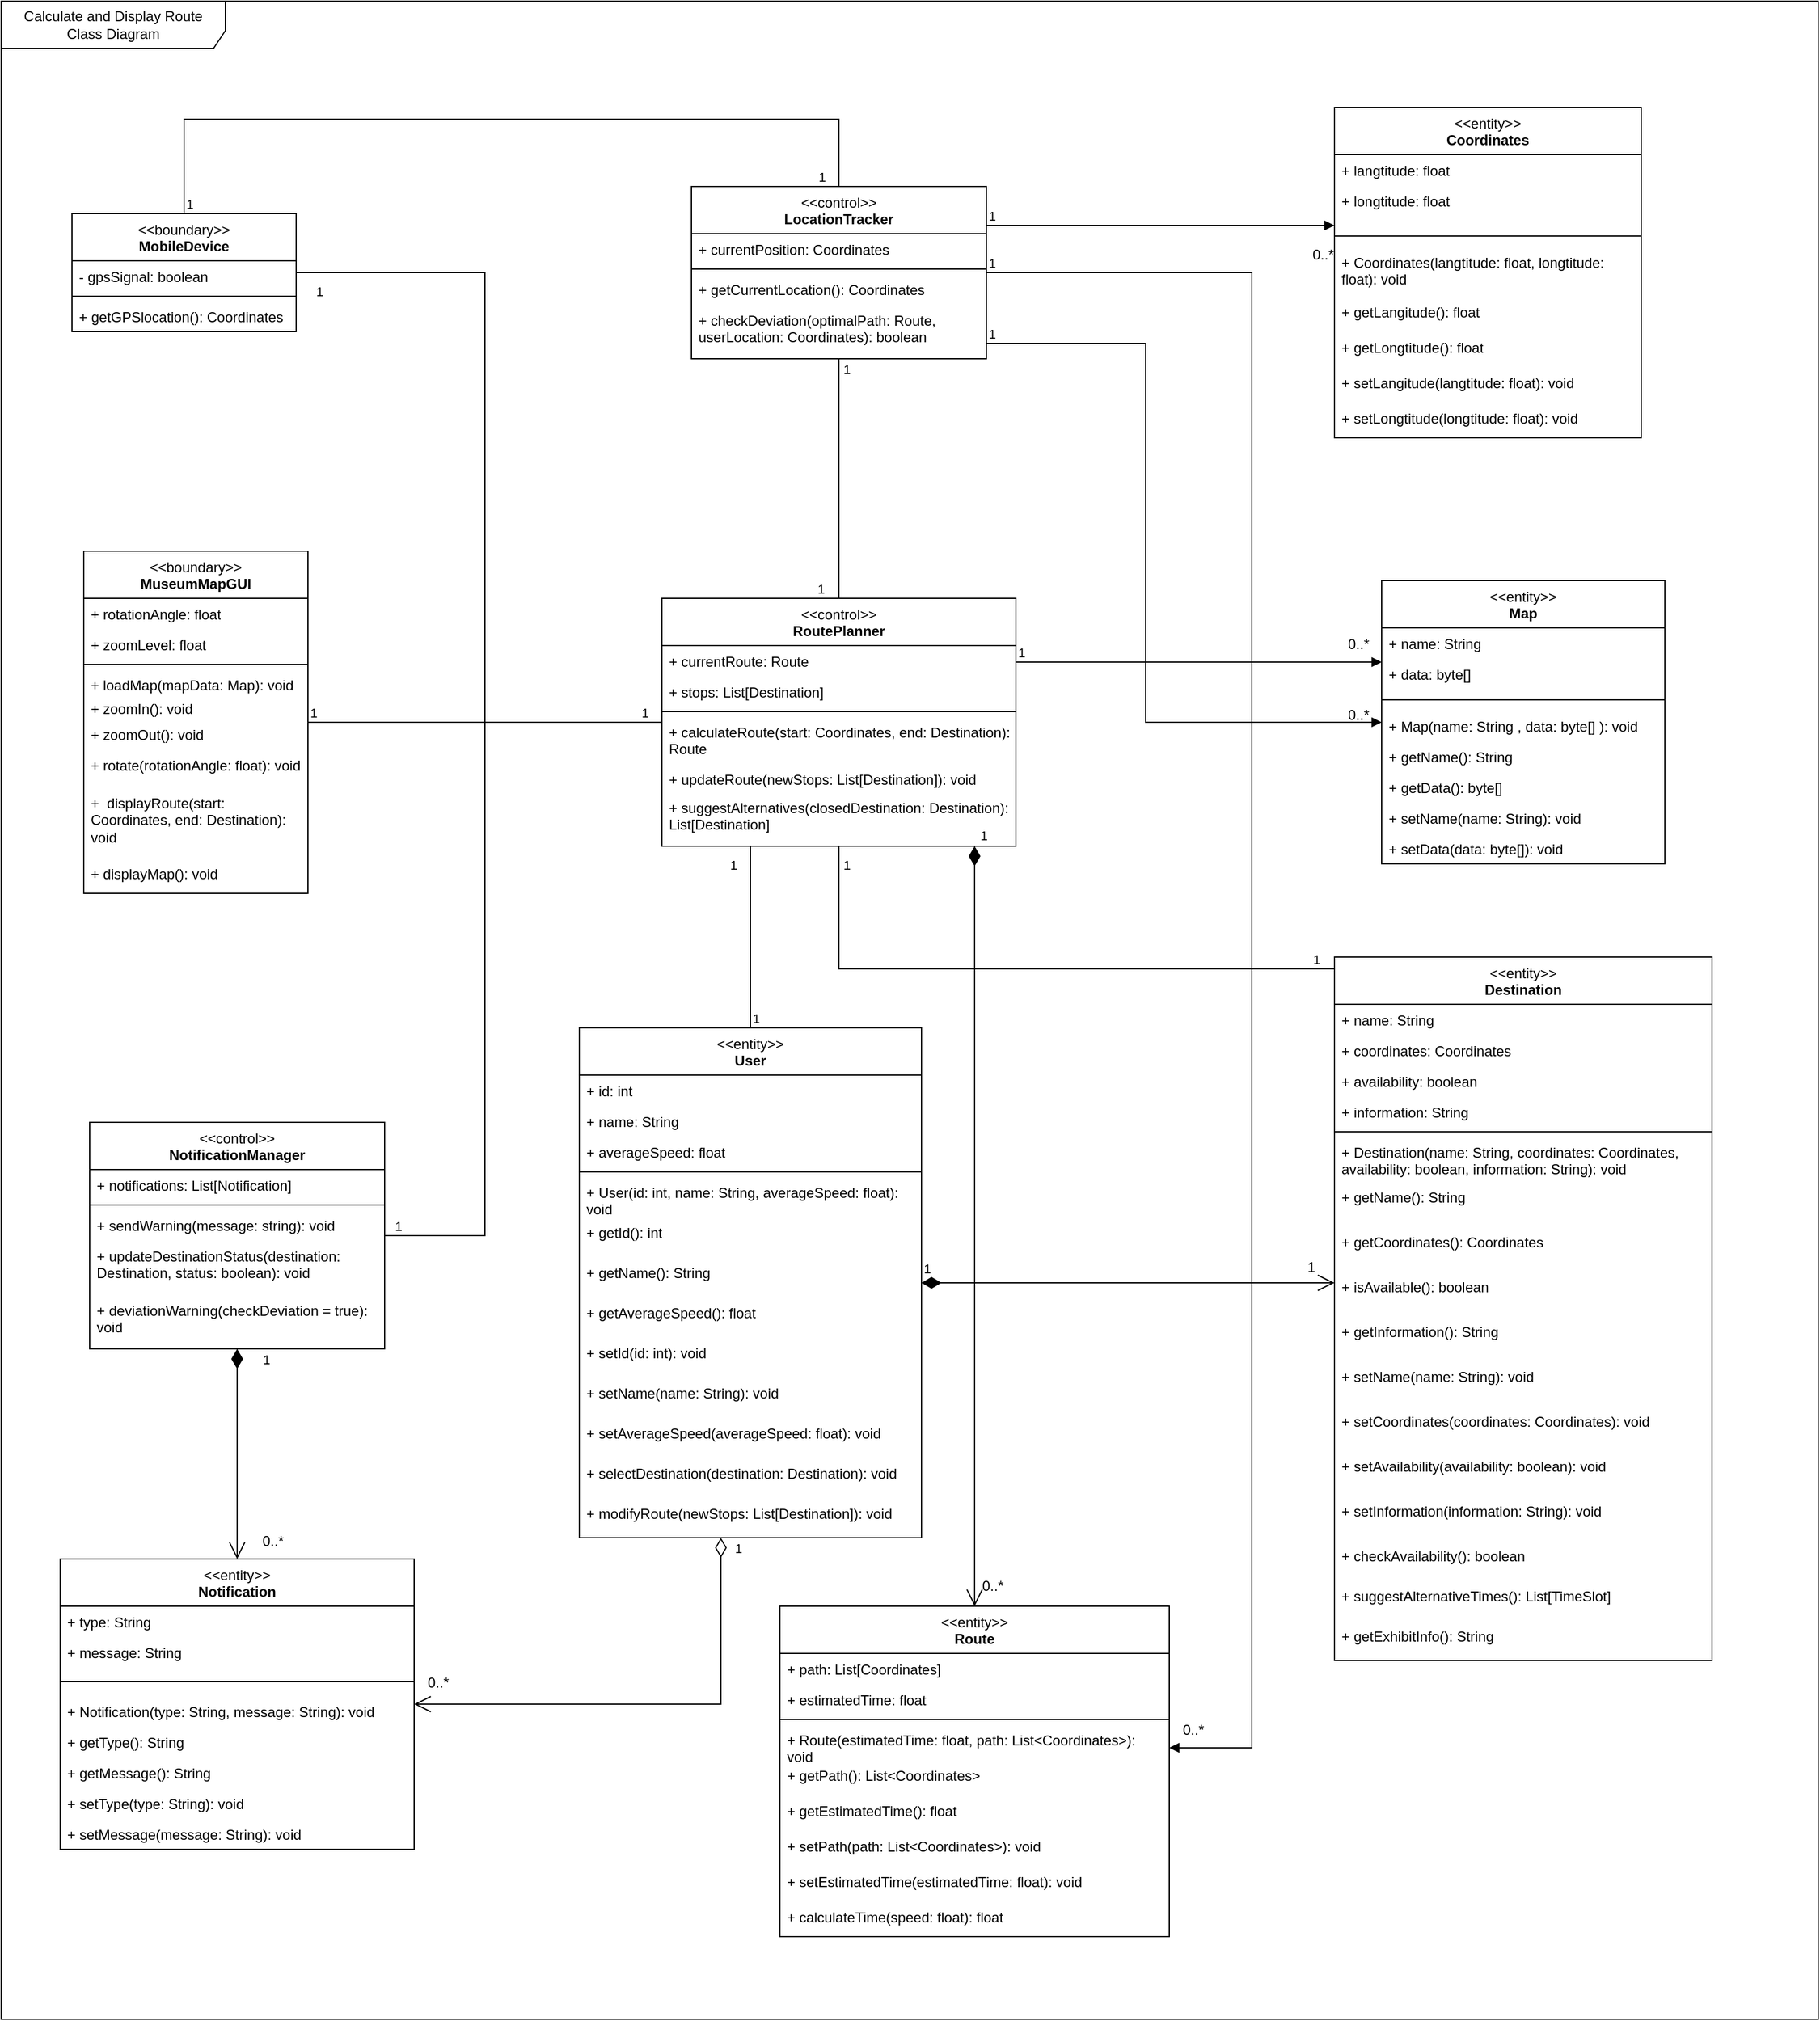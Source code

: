 <mxfile version="26.2.12">
  <diagram name="Page-1" id="kJih2EVv_8KnTAs_L_VF">
    <mxGraphModel dx="2610" dy="1418" grid="1" gridSize="10" guides="1" tooltips="1" connect="1" arrows="1" fold="1" page="1" pageScale="1" pageWidth="850" pageHeight="1100" math="0" shadow="0">
      <root>
        <mxCell id="0" />
        <mxCell id="1" parent="0" />
        <mxCell id="giSu3xgfnJtw4W87moCO-1" value="&lt;div&gt;&lt;span style=&quot;font-weight: normal;&quot;&gt;&amp;lt;&amp;lt;boundary&amp;gt;&amp;gt;&lt;/span&gt;&lt;/div&gt;MuseumMapGUI" style="swimlane;fontStyle=1;align=center;verticalAlign=top;childLayout=stackLayout;horizontal=1;startSize=40;horizontalStack=0;resizeParent=1;resizeParentMax=0;resizeLast=0;collapsible=1;marginBottom=0;whiteSpace=wrap;html=1;" parent="1" vertex="1">
          <mxGeometry x="80" y="486" width="190" height="290" as="geometry" />
        </mxCell>
        <mxCell id="giSu3xgfnJtw4W87moCO-2" value="+ rotationAngle: float" style="text;strokeColor=none;fillColor=none;align=left;verticalAlign=top;spacingLeft=4;spacingRight=4;overflow=hidden;rotatable=0;points=[[0,0.5],[1,0.5]];portConstraint=eastwest;whiteSpace=wrap;html=1;" parent="giSu3xgfnJtw4W87moCO-1" vertex="1">
          <mxGeometry y="40" width="190" height="26" as="geometry" />
        </mxCell>
        <mxCell id="giSu3xgfnJtw4W87moCO-6" value="+ zoomLevel: float" style="text;strokeColor=none;fillColor=none;align=left;verticalAlign=top;spacingLeft=4;spacingRight=4;overflow=hidden;rotatable=0;points=[[0,0.5],[1,0.5]];portConstraint=eastwest;whiteSpace=wrap;html=1;" parent="giSu3xgfnJtw4W87moCO-1" vertex="1">
          <mxGeometry y="66" width="190" height="26" as="geometry" />
        </mxCell>
        <mxCell id="giSu3xgfnJtw4W87moCO-3" value="" style="line;strokeWidth=1;fillColor=none;align=left;verticalAlign=middle;spacingTop=-1;spacingLeft=3;spacingRight=3;rotatable=0;labelPosition=right;points=[];portConstraint=eastwest;strokeColor=inherit;" parent="giSu3xgfnJtw4W87moCO-1" vertex="1">
          <mxGeometry y="92" width="190" height="8" as="geometry" />
        </mxCell>
        <mxCell id="giSu3xgfnJtw4W87moCO-4" value="+ loadMap(mapData: Map): void" style="text;strokeColor=none;fillColor=none;align=left;verticalAlign=top;spacingLeft=4;spacingRight=4;overflow=hidden;rotatable=0;points=[[0,0.5],[1,0.5]];portConstraint=eastwest;whiteSpace=wrap;html=1;" parent="giSu3xgfnJtw4W87moCO-1" vertex="1">
          <mxGeometry y="100" width="190" height="20" as="geometry" />
        </mxCell>
        <mxCell id="giSu3xgfnJtw4W87moCO-8" value="+ zoomIn(): void" style="text;strokeColor=none;fillColor=none;align=left;verticalAlign=top;spacingLeft=4;spacingRight=4;overflow=hidden;rotatable=0;points=[[0,0.5],[1,0.5]];portConstraint=eastwest;whiteSpace=wrap;html=1;" parent="giSu3xgfnJtw4W87moCO-1" vertex="1">
          <mxGeometry y="120" width="190" height="22" as="geometry" />
        </mxCell>
        <mxCell id="giSu3xgfnJtw4W87moCO-7" value="+ zoomOut(): void" style="text;strokeColor=none;fillColor=none;align=left;verticalAlign=top;spacingLeft=4;spacingRight=4;overflow=hidden;rotatable=0;points=[[0,0.5],[1,0.5]];portConstraint=eastwest;whiteSpace=wrap;html=1;" parent="giSu3xgfnJtw4W87moCO-1" vertex="1">
          <mxGeometry y="142" width="190" height="26" as="geometry" />
        </mxCell>
        <mxCell id="yc8N-USPrAwOxbpiKcuN-67" value="+ rotate(rotationAngle: float): void" style="text;strokeColor=none;fillColor=none;align=left;verticalAlign=top;spacingLeft=4;spacingRight=4;overflow=hidden;rotatable=0;points=[[0,0.5],[1,0.5]];portConstraint=eastwest;whiteSpace=wrap;html=1;" parent="giSu3xgfnJtw4W87moCO-1" vertex="1">
          <mxGeometry y="168" width="190" height="32" as="geometry" />
        </mxCell>
        <mxCell id="giSu3xgfnJtw4W87moCO-9" value="+&amp;nbsp;&lt;span style=&quot;color: rgba(0, 0, 0, 0); font-family: monospace; font-size: 0px; text-wrap-mode: nowrap;&quot;&gt;%3CmxGraphModel%3E%3Croot%3E%3CmxCell%20id%3D%220%22%2F%3E%3CmxCell%20id%3D%221%22%20parent%3D%220%22%2F%3E%3CmxCell%20id%3D%222%22%20value%3D%22%2B%26amp%3Bnbsp%3BcalculateRoute(start%3A%20Coordinates%2C%20end%3A%20Destination)%3A%20Route%22%20style%3D%22text%3BstrokeColor%3Dnone%3BfillColor%3Dnone%3Balign%3Dleft%3BverticalAlign%3Dtop%3BspacingLeft%3D4%3BspacingRight%3D4%3Boverflow%3Dhidden%3Brotatable%3D0%3Bpoints%3D%5B%5B0%2C0.5%5D%2C%5B1%2C0.5%5D%5D%3BportConstraint%3Deastwest%3BwhiteSpace%3Dwrap%3Bhtml%3D1%3B%22%20vertex%3D%221%22%20parent%3D%221%22%3E%3CmxGeometry%20x%3D%2250%22%20y%3D%22556%22%20width%3D%22300%22%20height%3D%2240%22%20as%3D%22geometry%22%2F%3E%3C%2FmxCell%3E%3C%2Froot%3E%3C%2FmxGraphModel%3E&lt;/span&gt;&lt;span style=&quot;color: rgba(0, 0, 0, 0); font-family: monospace; font-size: 0px; text-wrap-mode: nowrap;&quot;&gt;%3CmxGraphModel%3E%3Croot%3E%3CmxCell%20id%3D%220%22%2F%3E%3CmxCell%20id%3D%221%22%20parent%3D%220%22%2F%3E%3CmxCell%20id%3D%222%22%20value%3D%22%2B%26amp%3Bnbsp%3BcalculateRoute(start%3A%20Coordinates%2C%20end%3A%20Destination)%3A%20Route%22%20style%3D%22text%3BstrokeColor%3Dnone%3BfillColor%3Dnone%3Balign%3Dleft%3BverticalAlign%3Dtop%3BspacingLeft%3D4%3BspacingRight%3D4%3Boverflow%3Dhidden%3Brotatable%3D0%3Bpoints%3D%5B%5B0%2C0.5%5D%2C%5B1%2C0.5%5D%5D%3BportConstraint%3Deastwest%3BwhiteSpace%3Dwrap%3Bhtml%3D1%3B%22%20vertex%3D%221%22%20parent%3D%221%22%3E%3CmxGeometry%20x%3D%2250%22%20y%3D%22556%22%20width%3D%22300%22%20height%3D%2240%22%20as%3D%22geometry%22%2F%3E%3C%2FmxCell%3E%3C%2Froot%3E%3C%2FmxGraphModel%3E&lt;/span&gt;&lt;span style=&quot;color: rgba(0, 0, 0, 0); font-family: monospace; font-size: 0px; text-wrap-mode: nowrap;&quot;&gt;%3CmxGraphModel%3E%3Croot%3E%3CmxCell%20id%3D%220%22%2F%3E%3CmxCell%20id%3D%221%22%20parent%3D%220%22%2F%3E%3CmxCell%20id%3D%222%22%20value%3D%22%2B%26amp%3Bnbsp%3BcalculateRoute(start%3A%20Coordinates%2C%20end%3A%20Destination)%3A%20Route%22%20style%3D%22text%3BstrokeColor%3Dnone%3BfillColor%3Dnone%3Balign%3Dleft%3BverticalAlign%3Dtop%3BspacingLeft%3D4%3BspacingRight%3D4%3Boverflow%3Dhidden%3Brotatable%3D0%3Bpoints%3D%5B%5B0%2C0.5%5D%2C%5B1%2C0.5%5D%5D%3BportConstraint%3Deastwest%3BwhiteSpace%3Dwrap%3Bhtml%3D1%3B%22%20vertex%3D%221%22%20parent%3D%221%22%3E%3CmxGeometry%20x%3D%2250%22%20y%3D%22556%22%20width%3D%22300%22%20height%3D%2240%22%20as%3D%22geometry%22%2F%3E%3C%2FmxCell%3E%3C%2Froot%3E%3C%2FmxGraphModel%3E&lt;/span&gt;&amp;nbsp;displayRoute(start: Coordinates, end: Destination): void" style="text;strokeColor=none;fillColor=none;align=left;verticalAlign=top;spacingLeft=4;spacingRight=4;overflow=hidden;rotatable=0;points=[[0,0.5],[1,0.5]];portConstraint=eastwest;whiteSpace=wrap;html=1;" parent="giSu3xgfnJtw4W87moCO-1" vertex="1">
          <mxGeometry y="200" width="190" height="60" as="geometry" />
        </mxCell>
        <mxCell id="yc8N-USPrAwOxbpiKcuN-157" value="+&amp;nbsp;displayMap(): void" style="text;strokeColor=none;fillColor=none;align=left;verticalAlign=top;spacingLeft=4;spacingRight=4;overflow=hidden;rotatable=0;points=[[0,0.5],[1,0.5]];portConstraint=eastwest;whiteSpace=wrap;html=1;" parent="giSu3xgfnJtw4W87moCO-1" vertex="1">
          <mxGeometry y="260" width="190" height="30" as="geometry" />
        </mxCell>
        <mxCell id="giSu3xgfnJtw4W87moCO-10" value="Calculate and Display Route&lt;div&gt;Class Diagram&lt;/div&gt;" style="shape=umlFrame;whiteSpace=wrap;html=1;pointerEvents=0;width=190;height=40;" parent="1" vertex="1">
          <mxGeometry x="10" y="20" width="1540" height="1710" as="geometry" />
        </mxCell>
        <mxCell id="yc8N-USPrAwOxbpiKcuN-10" value="&lt;div&gt;&lt;span style=&quot;font-weight: normal;&quot;&gt;&amp;lt;&amp;lt;boundary&amp;gt;&amp;gt;&lt;/span&gt;&lt;/div&gt;MobileDevice" style="swimlane;fontStyle=1;align=center;verticalAlign=top;childLayout=stackLayout;horizontal=1;startSize=40;horizontalStack=0;resizeParent=1;resizeParentMax=0;resizeLast=0;collapsible=1;marginBottom=0;whiteSpace=wrap;html=1;" parent="1" vertex="1">
          <mxGeometry x="70" y="200" width="190" height="100" as="geometry" />
        </mxCell>
        <mxCell id="yc8N-USPrAwOxbpiKcuN-11" value="- gpsSignal: boolean" style="text;strokeColor=none;fillColor=none;align=left;verticalAlign=top;spacingLeft=4;spacingRight=4;overflow=hidden;rotatable=0;points=[[0,0.5],[1,0.5]];portConstraint=eastwest;whiteSpace=wrap;html=1;" parent="yc8N-USPrAwOxbpiKcuN-10" vertex="1">
          <mxGeometry y="40" width="190" height="26" as="geometry" />
        </mxCell>
        <mxCell id="yc8N-USPrAwOxbpiKcuN-14" value="" style="line;strokeWidth=1;fillColor=none;align=left;verticalAlign=middle;spacingTop=-1;spacingLeft=3;spacingRight=3;rotatable=0;labelPosition=right;points=[];portConstraint=eastwest;strokeColor=inherit;" parent="yc8N-USPrAwOxbpiKcuN-10" vertex="1">
          <mxGeometry y="66" width="190" height="8" as="geometry" />
        </mxCell>
        <mxCell id="yc8N-USPrAwOxbpiKcuN-15" value="+ getGPSlocation(): Coordinates" style="text;strokeColor=none;fillColor=none;align=left;verticalAlign=top;spacingLeft=4;spacingRight=4;overflow=hidden;rotatable=0;points=[[0,0.5],[1,0.5]];portConstraint=eastwest;whiteSpace=wrap;html=1;" parent="yc8N-USPrAwOxbpiKcuN-10" vertex="1">
          <mxGeometry y="74" width="190" height="26" as="geometry" />
        </mxCell>
        <mxCell id="yc8N-USPrAwOxbpiKcuN-20" value="&lt;div&gt;&lt;span style=&quot;font-weight: normal;&quot;&gt;&amp;lt;&amp;lt;entity&amp;gt;&amp;gt;&lt;/span&gt;&lt;/div&gt;User" style="swimlane;fontStyle=1;align=center;verticalAlign=top;childLayout=stackLayout;horizontal=1;startSize=40;horizontalStack=0;resizeParent=1;resizeParentMax=0;resizeLast=0;collapsible=1;marginBottom=0;whiteSpace=wrap;html=1;" parent="1" vertex="1">
          <mxGeometry x="500" y="890" width="290" height="432" as="geometry" />
        </mxCell>
        <mxCell id="yc8N-USPrAwOxbpiKcuN-21" value="+ id: int" style="text;strokeColor=none;fillColor=none;align=left;verticalAlign=top;spacingLeft=4;spacingRight=4;overflow=hidden;rotatable=0;points=[[0,0.5],[1,0.5]];portConstraint=eastwest;whiteSpace=wrap;html=1;" parent="yc8N-USPrAwOxbpiKcuN-20" vertex="1">
          <mxGeometry y="40" width="290" height="26" as="geometry" />
        </mxCell>
        <mxCell id="yc8N-USPrAwOxbpiKcuN-22" value="+ name: String" style="text;strokeColor=none;fillColor=none;align=left;verticalAlign=top;spacingLeft=4;spacingRight=4;overflow=hidden;rotatable=0;points=[[0,0.5],[1,0.5]];portConstraint=eastwest;whiteSpace=wrap;html=1;" parent="yc8N-USPrAwOxbpiKcuN-20" vertex="1">
          <mxGeometry y="66" width="290" height="26" as="geometry" />
        </mxCell>
        <mxCell id="yc8N-USPrAwOxbpiKcuN-28" value="+ averageSpeed: float" style="text;strokeColor=none;fillColor=none;align=left;verticalAlign=top;spacingLeft=4;spacingRight=4;overflow=hidden;rotatable=0;points=[[0,0.5],[1,0.5]];portConstraint=eastwest;whiteSpace=wrap;html=1;" parent="yc8N-USPrAwOxbpiKcuN-20" vertex="1">
          <mxGeometry y="92" width="290" height="26" as="geometry" />
        </mxCell>
        <mxCell id="yc8N-USPrAwOxbpiKcuN-23" value="" style="line;strokeWidth=1;fillColor=none;align=left;verticalAlign=middle;spacingTop=-1;spacingLeft=3;spacingRight=3;rotatable=0;labelPosition=right;points=[];portConstraint=eastwest;strokeColor=inherit;" parent="yc8N-USPrAwOxbpiKcuN-20" vertex="1">
          <mxGeometry y="118" width="290" height="8" as="geometry" />
        </mxCell>
        <mxCell id="yc8N-USPrAwOxbpiKcuN-24" value="+ User(id: int, name: String, averageSpeed: float): void" style="text;strokeColor=none;fillColor=none;align=left;verticalAlign=top;spacingLeft=4;spacingRight=4;overflow=hidden;rotatable=0;points=[[0,0.5],[1,0.5]];portConstraint=eastwest;whiteSpace=wrap;html=1;" parent="yc8N-USPrAwOxbpiKcuN-20" vertex="1">
          <mxGeometry y="126" width="290" height="34" as="geometry" />
        </mxCell>
        <mxCell id="yc8N-USPrAwOxbpiKcuN-135" value="+ getId(): int" style="text;strokeColor=none;fillColor=none;align=left;verticalAlign=top;spacingLeft=4;spacingRight=4;overflow=hidden;rotatable=0;points=[[0,0.5],[1,0.5]];portConstraint=eastwest;whiteSpace=wrap;html=1;" parent="yc8N-USPrAwOxbpiKcuN-20" vertex="1">
          <mxGeometry y="160" width="290" height="34" as="geometry" />
        </mxCell>
        <mxCell id="yc8N-USPrAwOxbpiKcuN-140" value="+ getName(): String" style="text;strokeColor=none;fillColor=none;align=left;verticalAlign=top;spacingLeft=4;spacingRight=4;overflow=hidden;rotatable=0;points=[[0,0.5],[1,0.5]];portConstraint=eastwest;whiteSpace=wrap;html=1;" parent="yc8N-USPrAwOxbpiKcuN-20" vertex="1">
          <mxGeometry y="194" width="290" height="34" as="geometry" />
        </mxCell>
        <mxCell id="yc8N-USPrAwOxbpiKcuN-139" value="+ getAverageSpeed(): float" style="text;strokeColor=none;fillColor=none;align=left;verticalAlign=top;spacingLeft=4;spacingRight=4;overflow=hidden;rotatable=0;points=[[0,0.5],[1,0.5]];portConstraint=eastwest;whiteSpace=wrap;html=1;" parent="yc8N-USPrAwOxbpiKcuN-20" vertex="1">
          <mxGeometry y="228" width="290" height="34" as="geometry" />
        </mxCell>
        <mxCell id="yc8N-USPrAwOxbpiKcuN-138" value="+ setId(id: int): void" style="text;strokeColor=none;fillColor=none;align=left;verticalAlign=top;spacingLeft=4;spacingRight=4;overflow=hidden;rotatable=0;points=[[0,0.5],[1,0.5]];portConstraint=eastwest;whiteSpace=wrap;html=1;" parent="yc8N-USPrAwOxbpiKcuN-20" vertex="1">
          <mxGeometry y="262" width="290" height="34" as="geometry" />
        </mxCell>
        <mxCell id="yc8N-USPrAwOxbpiKcuN-137" value="+ setName(name: String): void" style="text;strokeColor=none;fillColor=none;align=left;verticalAlign=top;spacingLeft=4;spacingRight=4;overflow=hidden;rotatable=0;points=[[0,0.5],[1,0.5]];portConstraint=eastwest;whiteSpace=wrap;html=1;" parent="yc8N-USPrAwOxbpiKcuN-20" vertex="1">
          <mxGeometry y="296" width="290" height="34" as="geometry" />
        </mxCell>
        <mxCell id="yc8N-USPrAwOxbpiKcuN-136" value="+ setAverageSpeed(averageSpeed: float): void" style="text;strokeColor=none;fillColor=none;align=left;verticalAlign=top;spacingLeft=4;spacingRight=4;overflow=hidden;rotatable=0;points=[[0,0.5],[1,0.5]];portConstraint=eastwest;whiteSpace=wrap;html=1;" parent="yc8N-USPrAwOxbpiKcuN-20" vertex="1">
          <mxGeometry y="330" width="290" height="34" as="geometry" />
        </mxCell>
        <mxCell id="yc8N-USPrAwOxbpiKcuN-114" value="+ selectDestination(destination: Destination): void" style="text;strokeColor=none;fillColor=none;align=left;verticalAlign=top;spacingLeft=4;spacingRight=4;overflow=hidden;rotatable=0;points=[[0,0.5],[1,0.5]];portConstraint=eastwest;whiteSpace=wrap;html=1;" parent="yc8N-USPrAwOxbpiKcuN-20" vertex="1">
          <mxGeometry y="364" width="290" height="34" as="geometry" />
        </mxCell>
        <mxCell id="yc8N-USPrAwOxbpiKcuN-64" value="+ modifyRoute(newStops: List[Destination]): void" style="text;strokeColor=none;fillColor=none;align=left;verticalAlign=top;spacingLeft=4;spacingRight=4;overflow=hidden;rotatable=0;points=[[0,0.5],[1,0.5]];portConstraint=eastwest;whiteSpace=wrap;html=1;" parent="yc8N-USPrAwOxbpiKcuN-20" vertex="1">
          <mxGeometry y="398" width="290" height="34" as="geometry" />
        </mxCell>
        <mxCell id="yc8N-USPrAwOxbpiKcuN-30" value="&lt;div&gt;&lt;span style=&quot;font-weight: normal;&quot;&gt;&amp;lt;&amp;lt;entity&amp;gt;&amp;gt;&lt;/span&gt;&lt;/div&gt;Destination" style="swimlane;fontStyle=1;align=center;verticalAlign=top;childLayout=stackLayout;horizontal=1;startSize=40;horizontalStack=0;resizeParent=1;resizeParentMax=0;resizeLast=0;collapsible=1;marginBottom=0;whiteSpace=wrap;html=1;" parent="1" vertex="1">
          <mxGeometry x="1140" y="830" width="320" height="596" as="geometry" />
        </mxCell>
        <mxCell id="yc8N-USPrAwOxbpiKcuN-31" value="+ name: String" style="text;strokeColor=none;fillColor=none;align=left;verticalAlign=top;spacingLeft=4;spacingRight=4;overflow=hidden;rotatable=0;points=[[0,0.5],[1,0.5]];portConstraint=eastwest;whiteSpace=wrap;html=1;" parent="yc8N-USPrAwOxbpiKcuN-30" vertex="1">
          <mxGeometry y="40" width="320" height="26" as="geometry" />
        </mxCell>
        <mxCell id="yc8N-USPrAwOxbpiKcuN-32" value="+ coordinates: Coordinates" style="text;strokeColor=none;fillColor=none;align=left;verticalAlign=top;spacingLeft=4;spacingRight=4;overflow=hidden;rotatable=0;points=[[0,0.5],[1,0.5]];portConstraint=eastwest;whiteSpace=wrap;html=1;" parent="yc8N-USPrAwOxbpiKcuN-30" vertex="1">
          <mxGeometry y="66" width="320" height="26" as="geometry" />
        </mxCell>
        <mxCell id="yc8N-USPrAwOxbpiKcuN-33" value="+ availability: boolean" style="text;strokeColor=none;fillColor=none;align=left;verticalAlign=top;spacingLeft=4;spacingRight=4;overflow=hidden;rotatable=0;points=[[0,0.5],[1,0.5]];portConstraint=eastwest;whiteSpace=wrap;html=1;" parent="yc8N-USPrAwOxbpiKcuN-30" vertex="1">
          <mxGeometry y="92" width="320" height="26" as="geometry" />
        </mxCell>
        <mxCell id="yc8N-USPrAwOxbpiKcuN-70" value="+ information: String" style="text;strokeColor=none;fillColor=none;align=left;verticalAlign=top;spacingLeft=4;spacingRight=4;overflow=hidden;rotatable=0;points=[[0,0.5],[1,0.5]];portConstraint=eastwest;whiteSpace=wrap;html=1;" parent="yc8N-USPrAwOxbpiKcuN-30" vertex="1">
          <mxGeometry y="118" width="320" height="26" as="geometry" />
        </mxCell>
        <mxCell id="yc8N-USPrAwOxbpiKcuN-34" value="" style="line;strokeWidth=1;fillColor=none;align=left;verticalAlign=middle;spacingTop=-1;spacingLeft=3;spacingRight=3;rotatable=0;labelPosition=right;points=[];portConstraint=eastwest;strokeColor=inherit;" parent="yc8N-USPrAwOxbpiKcuN-30" vertex="1">
          <mxGeometry y="144" width="320" height="8" as="geometry" />
        </mxCell>
        <mxCell id="yc8N-USPrAwOxbpiKcuN-144" value="&lt;div&gt;+ Destination(name: String, coordinates: Coordinates, availability: boolean, information: String): void&lt;/div&gt;&lt;div&gt;&lt;br&gt;&lt;/div&gt;" style="text;strokeColor=none;fillColor=none;align=left;verticalAlign=top;spacingLeft=4;spacingRight=4;overflow=hidden;rotatable=0;points=[[0,0.5],[1,0.5]];portConstraint=eastwest;whiteSpace=wrap;html=1;" parent="yc8N-USPrAwOxbpiKcuN-30" vertex="1">
          <mxGeometry y="152" width="320" height="38" as="geometry" />
        </mxCell>
        <mxCell id="yc8N-USPrAwOxbpiKcuN-150" value="&lt;div&gt;+ getName(): String&lt;/div&gt;" style="text;strokeColor=none;fillColor=none;align=left;verticalAlign=top;spacingLeft=4;spacingRight=4;overflow=hidden;rotatable=0;points=[[0,0.5],[1,0.5]];portConstraint=eastwest;whiteSpace=wrap;html=1;" parent="yc8N-USPrAwOxbpiKcuN-30" vertex="1">
          <mxGeometry y="190" width="320" height="38" as="geometry" />
        </mxCell>
        <mxCell id="yc8N-USPrAwOxbpiKcuN-149" value="&lt;div&gt;+ getCoordinates(): Coordinates&lt;/div&gt;" style="text;strokeColor=none;fillColor=none;align=left;verticalAlign=top;spacingLeft=4;spacingRight=4;overflow=hidden;rotatable=0;points=[[0,0.5],[1,0.5]];portConstraint=eastwest;whiteSpace=wrap;html=1;" parent="yc8N-USPrAwOxbpiKcuN-30" vertex="1">
          <mxGeometry y="228" width="320" height="38" as="geometry" />
        </mxCell>
        <mxCell id="yc8N-USPrAwOxbpiKcuN-148" value="&lt;div&gt;+ isAvailable(): boolean&lt;/div&gt;" style="text;strokeColor=none;fillColor=none;align=left;verticalAlign=top;spacingLeft=4;spacingRight=4;overflow=hidden;rotatable=0;points=[[0,0.5],[1,0.5]];portConstraint=eastwest;whiteSpace=wrap;html=1;" parent="yc8N-USPrAwOxbpiKcuN-30" vertex="1">
          <mxGeometry y="266" width="320" height="38" as="geometry" />
        </mxCell>
        <mxCell id="yc8N-USPrAwOxbpiKcuN-147" value="&lt;div&gt;+ getInformation(): String&lt;/div&gt;" style="text;strokeColor=none;fillColor=none;align=left;verticalAlign=top;spacingLeft=4;spacingRight=4;overflow=hidden;rotatable=0;points=[[0,0.5],[1,0.5]];portConstraint=eastwest;whiteSpace=wrap;html=1;" parent="yc8N-USPrAwOxbpiKcuN-30" vertex="1">
          <mxGeometry y="304" width="320" height="38" as="geometry" />
        </mxCell>
        <mxCell id="yc8N-USPrAwOxbpiKcuN-156" value="&lt;div&gt;+ setName(name: String): void&lt;/div&gt;" style="text;strokeColor=none;fillColor=none;align=left;verticalAlign=top;spacingLeft=4;spacingRight=4;overflow=hidden;rotatable=0;points=[[0,0.5],[1,0.5]];portConstraint=eastwest;whiteSpace=wrap;html=1;" parent="yc8N-USPrAwOxbpiKcuN-30" vertex="1">
          <mxGeometry y="342" width="320" height="38" as="geometry" />
        </mxCell>
        <mxCell id="yc8N-USPrAwOxbpiKcuN-151" value="&lt;div&gt;+ setCoordinates(coordinates: Coordinates): void&lt;/div&gt;" style="text;strokeColor=none;fillColor=none;align=left;verticalAlign=top;spacingLeft=4;spacingRight=4;overflow=hidden;rotatable=0;points=[[0,0.5],[1,0.5]];portConstraint=eastwest;whiteSpace=wrap;html=1;" parent="yc8N-USPrAwOxbpiKcuN-30" vertex="1">
          <mxGeometry y="380" width="320" height="38" as="geometry" />
        </mxCell>
        <mxCell id="yc8N-USPrAwOxbpiKcuN-35" value="+ setAvailability(availability: boolean): void" style="text;strokeColor=none;fillColor=none;align=left;verticalAlign=top;spacingLeft=4;spacingRight=4;overflow=hidden;rotatable=0;points=[[0,0.5],[1,0.5]];portConstraint=eastwest;whiteSpace=wrap;html=1;" parent="yc8N-USPrAwOxbpiKcuN-30" vertex="1">
          <mxGeometry y="418" width="320" height="38" as="geometry" />
        </mxCell>
        <mxCell id="yc8N-USPrAwOxbpiKcuN-146" value="&lt;div&gt;+ setInformation(information: String): void&lt;/div&gt;" style="text;strokeColor=none;fillColor=none;align=left;verticalAlign=top;spacingLeft=4;spacingRight=4;overflow=hidden;rotatable=0;points=[[0,0.5],[1,0.5]];portConstraint=eastwest;whiteSpace=wrap;html=1;" parent="yc8N-USPrAwOxbpiKcuN-30" vertex="1">
          <mxGeometry y="456" width="320" height="38" as="geometry" />
        </mxCell>
        <mxCell id="yc8N-USPrAwOxbpiKcuN-100" value="+ checkAvailability(): boolean" style="text;strokeColor=none;fillColor=none;align=left;verticalAlign=top;spacingLeft=4;spacingRight=4;overflow=hidden;rotatable=0;points=[[0,0.5],[1,0.5]];portConstraint=eastwest;whiteSpace=wrap;html=1;" parent="yc8N-USPrAwOxbpiKcuN-30" vertex="1">
          <mxGeometry y="494" width="320" height="34" as="geometry" />
        </mxCell>
        <mxCell id="yc8N-USPrAwOxbpiKcuN-36" value="+ suggestAlternativeTimes(): List[TimeSlot]" style="text;strokeColor=none;fillColor=none;align=left;verticalAlign=top;spacingLeft=4;spacingRight=4;overflow=hidden;rotatable=0;points=[[0,0.5],[1,0.5]];portConstraint=eastwest;whiteSpace=wrap;html=1;" parent="yc8N-USPrAwOxbpiKcuN-30" vertex="1">
          <mxGeometry y="528" width="320" height="34" as="geometry" />
        </mxCell>
        <mxCell id="yc8N-USPrAwOxbpiKcuN-69" value="+&amp;nbsp;getExhibitInfo(): String" style="text;strokeColor=none;fillColor=none;align=left;verticalAlign=top;spacingLeft=4;spacingRight=4;overflow=hidden;rotatable=0;points=[[0,0.5],[1,0.5]];portConstraint=eastwest;whiteSpace=wrap;html=1;" parent="yc8N-USPrAwOxbpiKcuN-30" vertex="1">
          <mxGeometry y="562" width="320" height="34" as="geometry" />
        </mxCell>
        <mxCell id="yc8N-USPrAwOxbpiKcuN-37" value="&lt;div&gt;&lt;span style=&quot;font-weight: normal;&quot;&gt;&amp;lt;&amp;lt;entity&amp;gt;&amp;gt;&lt;/span&gt;&lt;/div&gt;Route" style="swimlane;fontStyle=1;align=center;verticalAlign=top;childLayout=stackLayout;horizontal=1;startSize=40;horizontalStack=0;resizeParent=1;resizeParentMax=0;resizeLast=0;collapsible=1;marginBottom=0;whiteSpace=wrap;html=1;" parent="1" vertex="1">
          <mxGeometry x="670" y="1380" width="330" height="280" as="geometry" />
        </mxCell>
        <mxCell id="yc8N-USPrAwOxbpiKcuN-38" value="+ path: List[Coordinates]" style="text;strokeColor=none;fillColor=none;align=left;verticalAlign=top;spacingLeft=4;spacingRight=4;overflow=hidden;rotatable=0;points=[[0,0.5],[1,0.5]];portConstraint=eastwest;whiteSpace=wrap;html=1;" parent="yc8N-USPrAwOxbpiKcuN-37" vertex="1">
          <mxGeometry y="40" width="330" height="26" as="geometry" />
        </mxCell>
        <mxCell id="yc8N-USPrAwOxbpiKcuN-39" value="+ estimatedTime: float" style="text;strokeColor=none;fillColor=none;align=left;verticalAlign=top;spacingLeft=4;spacingRight=4;overflow=hidden;rotatable=0;points=[[0,0.5],[1,0.5]];portConstraint=eastwest;whiteSpace=wrap;html=1;" parent="yc8N-USPrAwOxbpiKcuN-37" vertex="1">
          <mxGeometry y="66" width="330" height="26" as="geometry" />
        </mxCell>
        <mxCell id="yc8N-USPrAwOxbpiKcuN-41" value="" style="line;strokeWidth=1;fillColor=none;align=left;verticalAlign=middle;spacingTop=-1;spacingLeft=3;spacingRight=3;rotatable=0;labelPosition=right;points=[];portConstraint=eastwest;strokeColor=inherit;" parent="yc8N-USPrAwOxbpiKcuN-37" vertex="1">
          <mxGeometry y="92" width="330" height="8" as="geometry" />
        </mxCell>
        <mxCell id="yc8N-USPrAwOxbpiKcuN-112" value="+ Route(estimatedTime: float, path: List&amp;lt;Coordinates&amp;gt;): void" style="text;strokeColor=none;fillColor=none;align=left;verticalAlign=top;spacingLeft=4;spacingRight=4;overflow=hidden;rotatable=0;points=[[0,0.5],[1,0.5]];portConstraint=eastwest;whiteSpace=wrap;html=1;" parent="yc8N-USPrAwOxbpiKcuN-37" vertex="1">
          <mxGeometry y="100" width="330" height="30" as="geometry" />
        </mxCell>
        <mxCell id="yc8N-USPrAwOxbpiKcuN-123" value="+ getPath(): List&amp;lt;Coordinates&amp;gt;" style="text;strokeColor=none;fillColor=none;align=left;verticalAlign=top;spacingLeft=4;spacingRight=4;overflow=hidden;rotatable=0;points=[[0,0.5],[1,0.5]];portConstraint=eastwest;whiteSpace=wrap;html=1;" parent="yc8N-USPrAwOxbpiKcuN-37" vertex="1">
          <mxGeometry y="130" width="330" height="30" as="geometry" />
        </mxCell>
        <mxCell id="yc8N-USPrAwOxbpiKcuN-124" value="+ getEstimatedTime(): float" style="text;strokeColor=none;fillColor=none;align=left;verticalAlign=top;spacingLeft=4;spacingRight=4;overflow=hidden;rotatable=0;points=[[0,0.5],[1,0.5]];portConstraint=eastwest;whiteSpace=wrap;html=1;" parent="yc8N-USPrAwOxbpiKcuN-37" vertex="1">
          <mxGeometry y="160" width="330" height="30" as="geometry" />
        </mxCell>
        <mxCell id="yc8N-USPrAwOxbpiKcuN-125" value="+ setPath(path: List&amp;lt;Coordinates&amp;gt;): void" style="text;strokeColor=none;fillColor=none;align=left;verticalAlign=top;spacingLeft=4;spacingRight=4;overflow=hidden;rotatable=0;points=[[0,0.5],[1,0.5]];portConstraint=eastwest;whiteSpace=wrap;html=1;" parent="yc8N-USPrAwOxbpiKcuN-37" vertex="1">
          <mxGeometry y="190" width="330" height="30" as="geometry" />
        </mxCell>
        <mxCell id="yc8N-USPrAwOxbpiKcuN-126" value="+ setEstimatedTime(estimatedTime: float): void" style="text;strokeColor=none;fillColor=none;align=left;verticalAlign=top;spacingLeft=4;spacingRight=4;overflow=hidden;rotatable=0;points=[[0,0.5],[1,0.5]];portConstraint=eastwest;whiteSpace=wrap;html=1;" parent="yc8N-USPrAwOxbpiKcuN-37" vertex="1">
          <mxGeometry y="220" width="330" height="30" as="geometry" />
        </mxCell>
        <mxCell id="yc8N-USPrAwOxbpiKcuN-42" value="+ calculateTime(speed: float): float" style="text;strokeColor=none;fillColor=none;align=left;verticalAlign=top;spacingLeft=4;spacingRight=4;overflow=hidden;rotatable=0;points=[[0,0.5],[1,0.5]];portConstraint=eastwest;whiteSpace=wrap;html=1;" parent="yc8N-USPrAwOxbpiKcuN-37" vertex="1">
          <mxGeometry y="250" width="330" height="30" as="geometry" />
        </mxCell>
        <mxCell id="yc8N-USPrAwOxbpiKcuN-44" value="&lt;div&gt;&lt;span style=&quot;font-weight: normal;&quot;&gt;&amp;lt;&amp;lt;control&amp;gt;&amp;gt;&lt;/span&gt;&lt;/div&gt;RoutePlanner" style="swimlane;fontStyle=1;align=center;verticalAlign=top;childLayout=stackLayout;horizontal=1;startSize=40;horizontalStack=0;resizeParent=1;resizeParentMax=0;resizeLast=0;collapsible=1;marginBottom=0;whiteSpace=wrap;html=1;" parent="1" vertex="1">
          <mxGeometry x="570" y="526" width="300" height="210" as="geometry" />
        </mxCell>
        <mxCell id="yc8N-USPrAwOxbpiKcuN-45" value="+ currentRoute: Route" style="text;strokeColor=none;fillColor=none;align=left;verticalAlign=top;spacingLeft=4;spacingRight=4;overflow=hidden;rotatable=0;points=[[0,0.5],[1,0.5]];portConstraint=eastwest;whiteSpace=wrap;html=1;" parent="yc8N-USPrAwOxbpiKcuN-44" vertex="1">
          <mxGeometry y="40" width="300" height="26" as="geometry" />
        </mxCell>
        <mxCell id="yc8N-USPrAwOxbpiKcuN-46" value="+ stops: List[Destination]" style="text;strokeColor=none;fillColor=none;align=left;verticalAlign=top;spacingLeft=4;spacingRight=4;overflow=hidden;rotatable=0;points=[[0,0.5],[1,0.5]];portConstraint=eastwest;whiteSpace=wrap;html=1;" parent="yc8N-USPrAwOxbpiKcuN-44" vertex="1">
          <mxGeometry y="66" width="300" height="26" as="geometry" />
        </mxCell>
        <mxCell id="yc8N-USPrAwOxbpiKcuN-48" value="" style="line;strokeWidth=1;fillColor=none;align=left;verticalAlign=middle;spacingTop=-1;spacingLeft=3;spacingRight=3;rotatable=0;labelPosition=right;points=[];portConstraint=eastwest;strokeColor=inherit;" parent="yc8N-USPrAwOxbpiKcuN-44" vertex="1">
          <mxGeometry y="92" width="300" height="8" as="geometry" />
        </mxCell>
        <mxCell id="yc8N-USPrAwOxbpiKcuN-49" value="+&amp;nbsp;calculateRoute(start: Coordinates, end: Destination): Route" style="text;strokeColor=none;fillColor=none;align=left;verticalAlign=top;spacingLeft=4;spacingRight=4;overflow=hidden;rotatable=0;points=[[0,0.5],[1,0.5]];portConstraint=eastwest;whiteSpace=wrap;html=1;" parent="yc8N-USPrAwOxbpiKcuN-44" vertex="1">
          <mxGeometry y="100" width="300" height="40" as="geometry" />
        </mxCell>
        <mxCell id="yc8N-USPrAwOxbpiKcuN-50" value="+&amp;nbsp;updateRoute(newStops: List[Destination]): void" style="text;strokeColor=none;fillColor=none;align=left;verticalAlign=top;spacingLeft=4;spacingRight=4;overflow=hidden;rotatable=0;points=[[0,0.5],[1,0.5]];portConstraint=eastwest;whiteSpace=wrap;html=1;" parent="yc8N-USPrAwOxbpiKcuN-44" vertex="1">
          <mxGeometry y="140" width="300" height="24" as="geometry" />
        </mxCell>
        <mxCell id="yc8N-USPrAwOxbpiKcuN-51" value="+&amp;nbsp;&lt;span style=&quot;background-color: transparent; color: light-dark(rgb(0, 0, 0), rgb(255, 255, 255));&quot;&gt;suggestAlternatives(closedDestination: Destination): List[Destination]&lt;/span&gt;&lt;h4 class=&quot;&quot; data-end=&quot;1897&quot; data-start=&quot;1869&quot;&gt;&lt;/h4&gt;" style="text;strokeColor=none;fillColor=none;align=left;verticalAlign=top;spacingLeft=4;spacingRight=4;overflow=hidden;rotatable=0;points=[[0,0.5],[1,0.5]];portConstraint=eastwest;whiteSpace=wrap;html=1;" parent="yc8N-USPrAwOxbpiKcuN-44" vertex="1">
          <mxGeometry y="164" width="300" height="46" as="geometry" />
        </mxCell>
        <mxCell id="yc8N-USPrAwOxbpiKcuN-52" value="&lt;div&gt;&lt;span style=&quot;font-weight: normal;&quot;&gt;&amp;lt;&amp;lt;control&amp;gt;&amp;gt;&lt;/span&gt;&lt;/div&gt;NotificationManager" style="swimlane;fontStyle=1;align=center;verticalAlign=top;childLayout=stackLayout;horizontal=1;startSize=40;horizontalStack=0;resizeParent=1;resizeParentMax=0;resizeLast=0;collapsible=1;marginBottom=0;whiteSpace=wrap;html=1;" parent="1" vertex="1">
          <mxGeometry x="85" y="970" width="250" height="192" as="geometry" />
        </mxCell>
        <mxCell id="yc8N-USPrAwOxbpiKcuN-54" value="+ notifications: List[Notification]" style="text;strokeColor=none;fillColor=none;align=left;verticalAlign=top;spacingLeft=4;spacingRight=4;overflow=hidden;rotatable=0;points=[[0,0.5],[1,0.5]];portConstraint=eastwest;whiteSpace=wrap;html=1;" parent="yc8N-USPrAwOxbpiKcuN-52" vertex="1">
          <mxGeometry y="40" width="250" height="26" as="geometry" />
        </mxCell>
        <mxCell id="yc8N-USPrAwOxbpiKcuN-55" value="" style="line;strokeWidth=1;fillColor=none;align=left;verticalAlign=middle;spacingTop=-1;spacingLeft=3;spacingRight=3;rotatable=0;labelPosition=right;points=[];portConstraint=eastwest;strokeColor=inherit;" parent="yc8N-USPrAwOxbpiKcuN-52" vertex="1">
          <mxGeometry y="66" width="250" height="8" as="geometry" />
        </mxCell>
        <mxCell id="yc8N-USPrAwOxbpiKcuN-56" value="+ sendWarning(message: string): void" style="text;strokeColor=none;fillColor=none;align=left;verticalAlign=top;spacingLeft=4;spacingRight=4;overflow=hidden;rotatable=0;points=[[0,0.5],[1,0.5]];portConstraint=eastwest;whiteSpace=wrap;html=1;" parent="yc8N-USPrAwOxbpiKcuN-52" vertex="1">
          <mxGeometry y="74" width="250" height="26" as="geometry" />
        </mxCell>
        <mxCell id="yc8N-USPrAwOxbpiKcuN-58" value="+&amp;nbsp;updateDestinationStatus(destination: Destination, status: boolean): void&lt;h4 class=&quot;&quot; data-end=&quot;1897&quot; data-start=&quot;1869&quot;&gt;&lt;/h4&gt;" style="text;strokeColor=none;fillColor=none;align=left;verticalAlign=top;spacingLeft=4;spacingRight=4;overflow=hidden;rotatable=0;points=[[0,0.5],[1,0.5]];portConstraint=eastwest;whiteSpace=wrap;html=1;" parent="yc8N-USPrAwOxbpiKcuN-52" vertex="1">
          <mxGeometry y="100" width="250" height="46" as="geometry" />
        </mxCell>
        <mxCell id="yc8N-USPrAwOxbpiKcuN-71" value="+ deviationWarning(checkDeviation = true): void&lt;h4 class=&quot;&quot; data-end=&quot;1897&quot; data-start=&quot;1869&quot;&gt;&lt;/h4&gt;" style="text;strokeColor=none;fillColor=none;align=left;verticalAlign=top;spacingLeft=4;spacingRight=4;overflow=hidden;rotatable=0;points=[[0,0.5],[1,0.5]];portConstraint=eastwest;whiteSpace=wrap;html=1;" parent="yc8N-USPrAwOxbpiKcuN-52" vertex="1">
          <mxGeometry y="146" width="250" height="46" as="geometry" />
        </mxCell>
        <mxCell id="yc8N-USPrAwOxbpiKcuN-59" value="&lt;div&gt;&lt;span style=&quot;font-weight: normal;&quot;&gt;&amp;lt;&amp;lt;control&amp;gt;&amp;gt;&lt;/span&gt;&lt;/div&gt;LocationTracker" style="swimlane;fontStyle=1;align=center;verticalAlign=top;childLayout=stackLayout;horizontal=1;startSize=40;horizontalStack=0;resizeParent=1;resizeParentMax=0;resizeLast=0;collapsible=1;marginBottom=0;whiteSpace=wrap;html=1;" parent="1" vertex="1">
          <mxGeometry x="595" y="177" width="250" height="146" as="geometry" />
        </mxCell>
        <mxCell id="yc8N-USPrAwOxbpiKcuN-60" value="+&amp;nbsp;currentPosition: Coordinates" style="text;strokeColor=none;fillColor=none;align=left;verticalAlign=top;spacingLeft=4;spacingRight=4;overflow=hidden;rotatable=0;points=[[0,0.5],[1,0.5]];portConstraint=eastwest;whiteSpace=wrap;html=1;" parent="yc8N-USPrAwOxbpiKcuN-59" vertex="1">
          <mxGeometry y="40" width="250" height="26" as="geometry" />
        </mxCell>
        <mxCell id="yc8N-USPrAwOxbpiKcuN-61" value="" style="line;strokeWidth=1;fillColor=none;align=left;verticalAlign=middle;spacingTop=-1;spacingLeft=3;spacingRight=3;rotatable=0;labelPosition=right;points=[];portConstraint=eastwest;strokeColor=inherit;" parent="yc8N-USPrAwOxbpiKcuN-59" vertex="1">
          <mxGeometry y="66" width="250" height="8" as="geometry" />
        </mxCell>
        <mxCell id="yc8N-USPrAwOxbpiKcuN-62" value="+&amp;nbsp;getCurrentLocation(): Coordinates" style="text;strokeColor=none;fillColor=none;align=left;verticalAlign=top;spacingLeft=4;spacingRight=4;overflow=hidden;rotatable=0;points=[[0,0.5],[1,0.5]];portConstraint=eastwest;whiteSpace=wrap;html=1;" parent="yc8N-USPrAwOxbpiKcuN-59" vertex="1">
          <mxGeometry y="74" width="250" height="26" as="geometry" />
        </mxCell>
        <mxCell id="yc8N-USPrAwOxbpiKcuN-63" value="+&amp;nbsp;&lt;span style=&quot;background-color: transparent; color: light-dark(rgb(0, 0, 0), rgb(255, 255, 255));&quot;&gt;checkDeviation(optimalPath: Route, userLocation: Coordinates): boolean&lt;/span&gt;&lt;h4 class=&quot;&quot; data-end=&quot;1897&quot; data-start=&quot;1869&quot;&gt;&lt;/h4&gt;" style="text;strokeColor=none;fillColor=none;align=left;verticalAlign=top;spacingLeft=4;spacingRight=4;overflow=hidden;rotatable=0;points=[[0,0.5],[1,0.5]];portConstraint=eastwest;whiteSpace=wrap;html=1;" parent="yc8N-USPrAwOxbpiKcuN-59" vertex="1">
          <mxGeometry y="100" width="250" height="46" as="geometry" />
        </mxCell>
        <mxCell id="yc8N-USPrAwOxbpiKcuN-72" value="&lt;div&gt;&lt;span style=&quot;font-weight: normal;&quot;&gt;&amp;lt;&amp;lt;entity&amp;gt;&amp;gt;&lt;/span&gt;&lt;/div&gt;Coordinates" style="swimlane;fontStyle=1;align=center;verticalAlign=top;childLayout=stackLayout;horizontal=1;startSize=40;horizontalStack=0;resizeParent=1;resizeParentMax=0;resizeLast=0;collapsible=1;marginBottom=0;whiteSpace=wrap;html=1;" parent="1" vertex="1">
          <mxGeometry x="1140" y="110" width="260" height="280" as="geometry" />
        </mxCell>
        <mxCell id="yc8N-USPrAwOxbpiKcuN-73" value="+ langtitude: float" style="text;strokeColor=none;fillColor=none;align=left;verticalAlign=top;spacingLeft=4;spacingRight=4;overflow=hidden;rotatable=0;points=[[0,0.5],[1,0.5]];portConstraint=eastwest;whiteSpace=wrap;html=1;" parent="yc8N-USPrAwOxbpiKcuN-72" vertex="1">
          <mxGeometry y="40" width="260" height="26" as="geometry" />
        </mxCell>
        <mxCell id="yc8N-USPrAwOxbpiKcuN-74" value="+ longtitude: float" style="text;strokeColor=none;fillColor=none;align=left;verticalAlign=top;spacingLeft=4;spacingRight=4;overflow=hidden;rotatable=0;points=[[0,0.5],[1,0.5]];portConstraint=eastwest;whiteSpace=wrap;html=1;" parent="yc8N-USPrAwOxbpiKcuN-72" vertex="1">
          <mxGeometry y="66" width="260" height="34" as="geometry" />
        </mxCell>
        <mxCell id="yc8N-USPrAwOxbpiKcuN-75" value="" style="line;strokeWidth=1;fillColor=none;align=left;verticalAlign=middle;spacingTop=-1;spacingLeft=3;spacingRight=3;rotatable=0;labelPosition=right;points=[];portConstraint=eastwest;strokeColor=inherit;" parent="yc8N-USPrAwOxbpiKcuN-72" vertex="1">
          <mxGeometry y="100" width="260" height="18" as="geometry" />
        </mxCell>
        <mxCell id="yc8N-USPrAwOxbpiKcuN-111" value="+ Coordinates(langtitude:&amp;nbsp;float, longtitude: float): void" style="text;strokeColor=none;fillColor=none;align=left;verticalAlign=top;spacingLeft=4;spacingRight=4;overflow=hidden;rotatable=0;points=[[0,0.5],[1,0.5]];portConstraint=eastwest;whiteSpace=wrap;html=1;" parent="yc8N-USPrAwOxbpiKcuN-72" vertex="1">
          <mxGeometry y="118" width="260" height="42" as="geometry" />
        </mxCell>
        <mxCell id="yc8N-USPrAwOxbpiKcuN-127" value="+ getLangitude(): float" style="text;strokeColor=none;fillColor=none;align=left;verticalAlign=top;spacingLeft=4;spacingRight=4;overflow=hidden;rotatable=0;points=[[0,0.5],[1,0.5]];portConstraint=eastwest;whiteSpace=wrap;html=1;" parent="yc8N-USPrAwOxbpiKcuN-72" vertex="1">
          <mxGeometry y="160" width="260" height="30" as="geometry" />
        </mxCell>
        <mxCell id="yc8N-USPrAwOxbpiKcuN-130" value="+ getLongtitude(): float" style="text;strokeColor=none;fillColor=none;align=left;verticalAlign=top;spacingLeft=4;spacingRight=4;overflow=hidden;rotatable=0;points=[[0,0.5],[1,0.5]];portConstraint=eastwest;whiteSpace=wrap;html=1;" parent="yc8N-USPrAwOxbpiKcuN-72" vertex="1">
          <mxGeometry y="190" width="260" height="30" as="geometry" />
        </mxCell>
        <mxCell id="yc8N-USPrAwOxbpiKcuN-129" value="+ setLangitude(langtitude: float): void" style="text;strokeColor=none;fillColor=none;align=left;verticalAlign=top;spacingLeft=4;spacingRight=4;overflow=hidden;rotatable=0;points=[[0,0.5],[1,0.5]];portConstraint=eastwest;whiteSpace=wrap;html=1;" parent="yc8N-USPrAwOxbpiKcuN-72" vertex="1">
          <mxGeometry y="220" width="260" height="30" as="geometry" />
        </mxCell>
        <mxCell id="yc8N-USPrAwOxbpiKcuN-128" value="+ setLongtitude(longtitude: float): void" style="text;strokeColor=none;fillColor=none;align=left;verticalAlign=top;spacingLeft=4;spacingRight=4;overflow=hidden;rotatable=0;points=[[0,0.5],[1,0.5]];portConstraint=eastwest;whiteSpace=wrap;html=1;" parent="yc8N-USPrAwOxbpiKcuN-72" vertex="1">
          <mxGeometry y="250" width="260" height="30" as="geometry" />
        </mxCell>
        <mxCell id="yc8N-USPrAwOxbpiKcuN-77" value="&lt;div&gt;&lt;span style=&quot;font-weight: normal;&quot;&gt;&amp;lt;&amp;lt;entity&amp;gt;&amp;gt;&lt;/span&gt;&lt;/div&gt;Map" style="swimlane;fontStyle=1;align=center;verticalAlign=top;childLayout=stackLayout;horizontal=1;startSize=40;horizontalStack=0;resizeParent=1;resizeParentMax=0;resizeLast=0;collapsible=1;marginBottom=0;whiteSpace=wrap;html=1;" parent="1" vertex="1">
          <mxGeometry x="1180" y="511" width="240" height="240" as="geometry" />
        </mxCell>
        <mxCell id="yc8N-USPrAwOxbpiKcuN-78" value="+ name: String" style="text;strokeColor=none;fillColor=none;align=left;verticalAlign=top;spacingLeft=4;spacingRight=4;overflow=hidden;rotatable=0;points=[[0,0.5],[1,0.5]];portConstraint=eastwest;whiteSpace=wrap;html=1;" parent="yc8N-USPrAwOxbpiKcuN-77" vertex="1">
          <mxGeometry y="40" width="240" height="26" as="geometry" />
        </mxCell>
        <mxCell id="yc8N-USPrAwOxbpiKcuN-79" value="+ data: byte[]" style="text;strokeColor=none;fillColor=none;align=left;verticalAlign=top;spacingLeft=4;spacingRight=4;overflow=hidden;rotatable=0;points=[[0,0.5],[1,0.5]];portConstraint=eastwest;whiteSpace=wrap;html=1;" parent="yc8N-USPrAwOxbpiKcuN-77" vertex="1">
          <mxGeometry y="66" width="240" height="26" as="geometry" />
        </mxCell>
        <mxCell id="yc8N-USPrAwOxbpiKcuN-80" value="" style="line;strokeWidth=1;fillColor=none;align=left;verticalAlign=middle;spacingTop=-1;spacingLeft=3;spacingRight=3;rotatable=0;labelPosition=right;points=[];portConstraint=eastwest;strokeColor=inherit;" parent="yc8N-USPrAwOxbpiKcuN-77" vertex="1">
          <mxGeometry y="92" width="240" height="18" as="geometry" />
        </mxCell>
        <mxCell id="yc8N-USPrAwOxbpiKcuN-116" value="&lt;span style=&quot;text-align: center; text-wrap-mode: nowrap;&quot;&gt;+ Map(name:&amp;nbsp;&lt;/span&gt;&lt;span style=&quot;text-align: center; text-wrap-mode: nowrap;&quot;&gt;String&amp;nbsp;&lt;/span&gt;&lt;span style=&quot;text-align: center; text-wrap-mode: nowrap;&quot;&gt;,&amp;nbsp;&lt;/span&gt;&lt;span style=&quot;text-align: center; text-wrap-mode: nowrap;&quot;&gt;data:&amp;nbsp;&lt;/span&gt;&lt;span style=&quot;text-align: center; text-wrap-mode: nowrap;&quot;&gt;byte[] ): void&lt;/span&gt;" style="text;strokeColor=none;fillColor=none;align=left;verticalAlign=top;spacingLeft=4;spacingRight=4;overflow=hidden;rotatable=0;points=[[0,0.5],[1,0.5]];portConstraint=eastwest;whiteSpace=wrap;html=1;" parent="yc8N-USPrAwOxbpiKcuN-77" vertex="1">
          <mxGeometry y="110" width="240" height="26" as="geometry" />
        </mxCell>
        <mxCell id="yc8N-USPrAwOxbpiKcuN-117" value="&lt;span style=&quot;text-align: center; text-wrap-mode: nowrap;&quot;&gt;+ getName(): String&lt;/span&gt;" style="text;strokeColor=none;fillColor=none;align=left;verticalAlign=top;spacingLeft=4;spacingRight=4;overflow=hidden;rotatable=0;points=[[0,0.5],[1,0.5]];portConstraint=eastwest;whiteSpace=wrap;html=1;" parent="yc8N-USPrAwOxbpiKcuN-77" vertex="1">
          <mxGeometry y="136" width="240" height="26" as="geometry" />
        </mxCell>
        <mxCell id="yc8N-USPrAwOxbpiKcuN-119" value="&lt;span style=&quot;text-align: center; text-wrap-mode: nowrap;&quot;&gt;+ getData(): byte[]&lt;/span&gt;" style="text;strokeColor=none;fillColor=none;align=left;verticalAlign=top;spacingLeft=4;spacingRight=4;overflow=hidden;rotatable=0;points=[[0,0.5],[1,0.5]];portConstraint=eastwest;whiteSpace=wrap;html=1;" parent="yc8N-USPrAwOxbpiKcuN-77" vertex="1">
          <mxGeometry y="162" width="240" height="26" as="geometry" />
        </mxCell>
        <mxCell id="yc8N-USPrAwOxbpiKcuN-118" value="&lt;div style=&quot;text-align: center;&quot;&gt;&lt;span style=&quot;background-color: transparent; text-wrap-mode: nowrap;&quot;&gt;+ setName(name: String): void&lt;/span&gt;&lt;/div&gt;" style="text;strokeColor=none;fillColor=none;align=left;verticalAlign=top;spacingLeft=4;spacingRight=4;overflow=hidden;rotatable=0;points=[[0,0.5],[1,0.5]];portConstraint=eastwest;whiteSpace=wrap;html=1;" parent="yc8N-USPrAwOxbpiKcuN-77" vertex="1">
          <mxGeometry y="188" width="240" height="26" as="geometry" />
        </mxCell>
        <mxCell id="yc8N-USPrAwOxbpiKcuN-121" value="&lt;span style=&quot;text-align: center; text-wrap-mode: nowrap;&quot;&gt;+ setData(data: byte[]): void&lt;/span&gt;" style="text;strokeColor=none;fillColor=none;align=left;verticalAlign=top;spacingLeft=4;spacingRight=4;overflow=hidden;rotatable=0;points=[[0,0.5],[1,0.5]];portConstraint=eastwest;whiteSpace=wrap;html=1;" parent="yc8N-USPrAwOxbpiKcuN-77" vertex="1">
          <mxGeometry y="214" width="240" height="26" as="geometry" />
        </mxCell>
        <mxCell id="yc8N-USPrAwOxbpiKcuN-81" value="&lt;div&gt;&lt;span style=&quot;font-weight: normal;&quot;&gt;&amp;lt;&amp;lt;entity&amp;gt;&amp;gt;&lt;/span&gt;&lt;/div&gt;Notification" style="swimlane;fontStyle=1;align=center;verticalAlign=top;childLayout=stackLayout;horizontal=1;startSize=40;horizontalStack=0;resizeParent=1;resizeParentMax=0;resizeLast=0;collapsible=1;marginBottom=0;whiteSpace=wrap;html=1;" parent="1" vertex="1">
          <mxGeometry x="60" y="1340" width="300" height="246" as="geometry" />
        </mxCell>
        <mxCell id="yc8N-USPrAwOxbpiKcuN-82" value="+ type: String" style="text;strokeColor=none;fillColor=none;align=left;verticalAlign=top;spacingLeft=4;spacingRight=4;overflow=hidden;rotatable=0;points=[[0,0.5],[1,0.5]];portConstraint=eastwest;whiteSpace=wrap;html=1;" parent="yc8N-USPrAwOxbpiKcuN-81" vertex="1">
          <mxGeometry y="40" width="300" height="26" as="geometry" />
        </mxCell>
        <mxCell id="yc8N-USPrAwOxbpiKcuN-83" value="+ message: String" style="text;strokeColor=none;fillColor=none;align=left;verticalAlign=top;spacingLeft=4;spacingRight=4;overflow=hidden;rotatable=0;points=[[0,0.5],[1,0.5]];portConstraint=eastwest;whiteSpace=wrap;html=1;" parent="yc8N-USPrAwOxbpiKcuN-81" vertex="1">
          <mxGeometry y="66" width="300" height="26" as="geometry" />
        </mxCell>
        <mxCell id="yc8N-USPrAwOxbpiKcuN-84" value="" style="line;strokeWidth=1;fillColor=none;align=left;verticalAlign=middle;spacingTop=-1;spacingLeft=3;spacingRight=3;rotatable=0;labelPosition=right;points=[];portConstraint=eastwest;strokeColor=inherit;" parent="yc8N-USPrAwOxbpiKcuN-81" vertex="1">
          <mxGeometry y="92" width="300" height="24" as="geometry" />
        </mxCell>
        <mxCell id="yc8N-USPrAwOxbpiKcuN-113" value="+ Notification(type: String, message: String): void" style="text;strokeColor=none;fillColor=none;align=left;verticalAlign=top;spacingLeft=4;spacingRight=4;overflow=hidden;rotatable=0;points=[[0,0.5],[1,0.5]];portConstraint=eastwest;whiteSpace=wrap;html=1;" parent="yc8N-USPrAwOxbpiKcuN-81" vertex="1">
          <mxGeometry y="116" width="300" height="26" as="geometry" />
        </mxCell>
        <mxCell id="yc8N-USPrAwOxbpiKcuN-131" value="+ getType(): String" style="text;strokeColor=none;fillColor=none;align=left;verticalAlign=top;spacingLeft=4;spacingRight=4;overflow=hidden;rotatable=0;points=[[0,0.5],[1,0.5]];portConstraint=eastwest;whiteSpace=wrap;html=1;" parent="yc8N-USPrAwOxbpiKcuN-81" vertex="1">
          <mxGeometry y="142" width="300" height="26" as="geometry" />
        </mxCell>
        <mxCell id="yc8N-USPrAwOxbpiKcuN-134" value="+ getMessage(): String" style="text;strokeColor=none;fillColor=none;align=left;verticalAlign=top;spacingLeft=4;spacingRight=4;overflow=hidden;rotatable=0;points=[[0,0.5],[1,0.5]];portConstraint=eastwest;whiteSpace=wrap;html=1;" parent="yc8N-USPrAwOxbpiKcuN-81" vertex="1">
          <mxGeometry y="168" width="300" height="26" as="geometry" />
        </mxCell>
        <mxCell id="yc8N-USPrAwOxbpiKcuN-133" value="+ setType(type: String): void" style="text;strokeColor=none;fillColor=none;align=left;verticalAlign=top;spacingLeft=4;spacingRight=4;overflow=hidden;rotatable=0;points=[[0,0.5],[1,0.5]];portConstraint=eastwest;whiteSpace=wrap;html=1;" parent="yc8N-USPrAwOxbpiKcuN-81" vertex="1">
          <mxGeometry y="194" width="300" height="26" as="geometry" />
        </mxCell>
        <mxCell id="yc8N-USPrAwOxbpiKcuN-132" value="+ setMessage(message: String): void" style="text;strokeColor=none;fillColor=none;align=left;verticalAlign=top;spacingLeft=4;spacingRight=4;overflow=hidden;rotatable=0;points=[[0,0.5],[1,0.5]];portConstraint=eastwest;whiteSpace=wrap;html=1;" parent="yc8N-USPrAwOxbpiKcuN-81" vertex="1">
          <mxGeometry y="220" width="300" height="26" as="geometry" />
        </mxCell>
        <mxCell id="-oUlo9dYUjmmpKcrV3Kn-2" value="" style="endArrow=none;html=1;edgeStyle=orthogonalEdgeStyle;rounded=0;" edge="1" parent="1" source="giSu3xgfnJtw4W87moCO-1" target="yc8N-USPrAwOxbpiKcuN-44">
          <mxGeometry relative="1" as="geometry">
            <mxPoint x="220" y="560" as="sourcePoint" />
            <mxPoint x="380" y="560" as="targetPoint" />
          </mxGeometry>
        </mxCell>
        <mxCell id="-oUlo9dYUjmmpKcrV3Kn-3" value="1" style="edgeLabel;resizable=0;html=1;align=left;verticalAlign=bottom;" connectable="0" vertex="1" parent="-oUlo9dYUjmmpKcrV3Kn-2">
          <mxGeometry x="-1" relative="1" as="geometry" />
        </mxCell>
        <mxCell id="-oUlo9dYUjmmpKcrV3Kn-4" value="1" style="edgeLabel;resizable=0;html=1;align=right;verticalAlign=bottom;" connectable="0" vertex="1" parent="-oUlo9dYUjmmpKcrV3Kn-2">
          <mxGeometry x="1" relative="1" as="geometry">
            <mxPoint x="-11" as="offset" />
          </mxGeometry>
        </mxCell>
        <mxCell id="-oUlo9dYUjmmpKcrV3Kn-5" value="" style="endArrow=none;html=1;edgeStyle=orthogonalEdgeStyle;rounded=0;" edge="1" parent="1" source="yc8N-USPrAwOxbpiKcuN-10" target="yc8N-USPrAwOxbpiKcuN-59">
          <mxGeometry relative="1" as="geometry">
            <mxPoint x="260" y="641" as="sourcePoint" />
            <mxPoint x="580" y="641" as="targetPoint" />
            <Array as="points">
              <mxPoint x="165" y="120" />
              <mxPoint x="720" y="120" />
            </Array>
          </mxGeometry>
        </mxCell>
        <mxCell id="-oUlo9dYUjmmpKcrV3Kn-6" value="1" style="edgeLabel;resizable=0;html=1;align=left;verticalAlign=bottom;" connectable="0" vertex="1" parent="-oUlo9dYUjmmpKcrV3Kn-5">
          <mxGeometry x="-1" relative="1" as="geometry" />
        </mxCell>
        <mxCell id="-oUlo9dYUjmmpKcrV3Kn-7" value="1" style="edgeLabel;resizable=0;html=1;align=right;verticalAlign=bottom;" connectable="0" vertex="1" parent="-oUlo9dYUjmmpKcrV3Kn-5">
          <mxGeometry x="1" relative="1" as="geometry">
            <mxPoint x="-11" as="offset" />
          </mxGeometry>
        </mxCell>
        <mxCell id="-oUlo9dYUjmmpKcrV3Kn-11" value="" style="endArrow=none;html=1;edgeStyle=orthogonalEdgeStyle;rounded=0;" edge="1" parent="1" source="yc8N-USPrAwOxbpiKcuN-30" target="yc8N-USPrAwOxbpiKcuN-44">
          <mxGeometry relative="1" as="geometry">
            <mxPoint x="1190" y="641" as="sourcePoint" />
            <mxPoint x="880" y="641" as="targetPoint" />
            <Array as="points">
              <mxPoint x="720" y="840" />
            </Array>
          </mxGeometry>
        </mxCell>
        <mxCell id="-oUlo9dYUjmmpKcrV3Kn-12" value="1" style="edgeLabel;resizable=0;html=1;align=left;verticalAlign=bottom;" connectable="0" vertex="1" parent="-oUlo9dYUjmmpKcrV3Kn-11">
          <mxGeometry x="-1" relative="1" as="geometry">
            <mxPoint x="-20" as="offset" />
          </mxGeometry>
        </mxCell>
        <mxCell id="-oUlo9dYUjmmpKcrV3Kn-13" value="1" style="edgeLabel;resizable=0;html=1;align=right;verticalAlign=bottom;" connectable="0" vertex="1" parent="-oUlo9dYUjmmpKcrV3Kn-11">
          <mxGeometry x="1" relative="1" as="geometry">
            <mxPoint x="10" y="24" as="offset" />
          </mxGeometry>
        </mxCell>
        <mxCell id="-oUlo9dYUjmmpKcrV3Kn-17" value="1" style="endArrow=open;html=1;endSize=12;startArrow=diamondThin;startSize=14;startFill=1;edgeStyle=orthogonalEdgeStyle;align=left;verticalAlign=bottom;rounded=0;" edge="1" parent="1" source="yc8N-USPrAwOxbpiKcuN-52" target="yc8N-USPrAwOxbpiKcuN-81">
          <mxGeometry x="-0.798" y="20" relative="1" as="geometry">
            <mxPoint x="325" y="1226.0" as="sourcePoint" />
            <mxPoint x="200.0" y="1470" as="targetPoint" />
            <Array as="points" />
            <mxPoint as="offset" />
          </mxGeometry>
        </mxCell>
        <mxCell id="-oUlo9dYUjmmpKcrV3Kn-19" value="0..*" style="text;html=1;align=center;verticalAlign=middle;resizable=0;points=[];autosize=1;strokeColor=none;fillColor=none;" vertex="1" parent="1">
          <mxGeometry x="220" y="1310" width="40" height="30" as="geometry" />
        </mxCell>
        <mxCell id="-oUlo9dYUjmmpKcrV3Kn-23" value="" style="endArrow=none;html=1;edgeStyle=orthogonalEdgeStyle;rounded=0;" edge="1" parent="1" source="yc8N-USPrAwOxbpiKcuN-10" target="yc8N-USPrAwOxbpiKcuN-52">
          <mxGeometry relative="1" as="geometry">
            <mxPoint x="260" y="641" as="sourcePoint" />
            <mxPoint x="580" y="641" as="targetPoint" />
            <Array as="points">
              <mxPoint x="420" y="250" />
              <mxPoint x="420" y="1066" />
            </Array>
          </mxGeometry>
        </mxCell>
        <mxCell id="-oUlo9dYUjmmpKcrV3Kn-24" value="1" style="edgeLabel;resizable=0;html=1;align=left;verticalAlign=bottom;" connectable="0" vertex="1" parent="-oUlo9dYUjmmpKcrV3Kn-23">
          <mxGeometry x="-1" relative="1" as="geometry">
            <mxPoint x="15" y="24" as="offset" />
          </mxGeometry>
        </mxCell>
        <mxCell id="-oUlo9dYUjmmpKcrV3Kn-25" value="1" style="edgeLabel;resizable=0;html=1;align=right;verticalAlign=bottom;" connectable="0" vertex="1" parent="-oUlo9dYUjmmpKcrV3Kn-23">
          <mxGeometry x="1" relative="1" as="geometry">
            <mxPoint x="15" as="offset" />
          </mxGeometry>
        </mxCell>
        <mxCell id="-oUlo9dYUjmmpKcrV3Kn-27" value="" style="endArrow=block;endFill=1;html=1;edgeStyle=orthogonalEdgeStyle;align=left;verticalAlign=top;rounded=0;" edge="1" parent="1" source="yc8N-USPrAwOxbpiKcuN-59" target="yc8N-USPrAwOxbpiKcuN-72">
          <mxGeometry x="-1" relative="1" as="geometry">
            <mxPoint x="710" y="370" as="sourcePoint" />
            <mxPoint x="870" y="370" as="targetPoint" />
            <Array as="points">
              <mxPoint x="990" y="210" />
              <mxPoint x="990" y="210" />
            </Array>
          </mxGeometry>
        </mxCell>
        <mxCell id="-oUlo9dYUjmmpKcrV3Kn-28" value="1" style="edgeLabel;resizable=0;html=1;align=left;verticalAlign=bottom;" connectable="0" vertex="1" parent="-oUlo9dYUjmmpKcrV3Kn-27">
          <mxGeometry x="-1" relative="1" as="geometry" />
        </mxCell>
        <mxCell id="-oUlo9dYUjmmpKcrV3Kn-29" value="0..*" style="text;html=1;align=center;verticalAlign=middle;resizable=0;points=[];autosize=1;strokeColor=none;fillColor=none;" vertex="1" parent="1">
          <mxGeometry x="1110" y="220" width="40" height="30" as="geometry" />
        </mxCell>
        <mxCell id="-oUlo9dYUjmmpKcrV3Kn-30" value="" style="endArrow=block;endFill=1;html=1;edgeStyle=orthogonalEdgeStyle;align=left;verticalAlign=top;rounded=0;" edge="1" parent="1" source="yc8N-USPrAwOxbpiKcuN-59" target="yc8N-USPrAwOxbpiKcuN-37">
          <mxGeometry x="-1" relative="1" as="geometry">
            <mxPoint x="855" y="260" as="sourcePoint" />
            <mxPoint x="1090" y="260" as="targetPoint" />
            <Array as="points">
              <mxPoint x="1070" y="250" />
              <mxPoint x="1070" y="1500" />
            </Array>
          </mxGeometry>
        </mxCell>
        <mxCell id="-oUlo9dYUjmmpKcrV3Kn-31" value="1" style="edgeLabel;resizable=0;html=1;align=left;verticalAlign=bottom;" connectable="0" vertex="1" parent="-oUlo9dYUjmmpKcrV3Kn-30">
          <mxGeometry x="-1" relative="1" as="geometry" />
        </mxCell>
        <mxCell id="-oUlo9dYUjmmpKcrV3Kn-32" value="0..*" style="text;html=1;align=center;verticalAlign=middle;resizable=0;points=[];autosize=1;strokeColor=none;fillColor=none;" vertex="1" parent="1">
          <mxGeometry x="1000" y="1470" width="40" height="30" as="geometry" />
        </mxCell>
        <mxCell id="-oUlo9dYUjmmpKcrV3Kn-33" value="" style="endArrow=none;html=1;edgeStyle=orthogonalEdgeStyle;rounded=0;" edge="1" parent="1" source="yc8N-USPrAwOxbpiKcuN-44" target="yc8N-USPrAwOxbpiKcuN-59">
          <mxGeometry relative="1" as="geometry">
            <mxPoint x="1190" y="641" as="sourcePoint" />
            <mxPoint x="880" y="641" as="targetPoint" />
          </mxGeometry>
        </mxCell>
        <mxCell id="-oUlo9dYUjmmpKcrV3Kn-34" value="1" style="edgeLabel;resizable=0;html=1;align=left;verticalAlign=bottom;" connectable="0" vertex="1" parent="-oUlo9dYUjmmpKcrV3Kn-33">
          <mxGeometry x="-1" relative="1" as="geometry">
            <mxPoint x="-20" as="offset" />
          </mxGeometry>
        </mxCell>
        <mxCell id="-oUlo9dYUjmmpKcrV3Kn-35" value="1" style="edgeLabel;resizable=0;html=1;align=right;verticalAlign=bottom;" connectable="0" vertex="1" parent="-oUlo9dYUjmmpKcrV3Kn-33">
          <mxGeometry x="1" relative="1" as="geometry">
            <mxPoint x="10" y="17" as="offset" />
          </mxGeometry>
        </mxCell>
        <mxCell id="-oUlo9dYUjmmpKcrV3Kn-36" value="" style="endArrow=block;endFill=1;html=1;edgeStyle=orthogonalEdgeStyle;align=left;verticalAlign=top;rounded=0;" edge="1" parent="1" source="yc8N-USPrAwOxbpiKcuN-44" target="yc8N-USPrAwOxbpiKcuN-77">
          <mxGeometry x="-1" relative="1" as="geometry">
            <mxPoint x="855" y="260" as="sourcePoint" />
            <mxPoint x="1150" y="260" as="targetPoint" />
            <Array as="points">
              <mxPoint x="1020" y="580" />
              <mxPoint x="1020" y="580" />
            </Array>
          </mxGeometry>
        </mxCell>
        <mxCell id="-oUlo9dYUjmmpKcrV3Kn-37" value="1" style="edgeLabel;resizable=0;html=1;align=left;verticalAlign=bottom;" connectable="0" vertex="1" parent="-oUlo9dYUjmmpKcrV3Kn-36">
          <mxGeometry x="-1" relative="1" as="geometry" />
        </mxCell>
        <mxCell id="-oUlo9dYUjmmpKcrV3Kn-38" value="0..*" style="text;html=1;align=center;verticalAlign=middle;resizable=0;points=[];autosize=1;strokeColor=none;fillColor=none;" vertex="1" parent="1">
          <mxGeometry x="1140" y="550" width="40" height="30" as="geometry" />
        </mxCell>
        <mxCell id="-oUlo9dYUjmmpKcrV3Kn-39" value="" style="endArrow=none;html=1;edgeStyle=orthogonalEdgeStyle;rounded=0;" edge="1" parent="1" source="yc8N-USPrAwOxbpiKcuN-20" target="yc8N-USPrAwOxbpiKcuN-44">
          <mxGeometry relative="1" as="geometry">
            <mxPoint x="280" y="641" as="sourcePoint" />
            <mxPoint x="580" y="641" as="targetPoint" />
            <Array as="points">
              <mxPoint x="645" y="770" />
              <mxPoint x="645" y="770" />
            </Array>
          </mxGeometry>
        </mxCell>
        <mxCell id="-oUlo9dYUjmmpKcrV3Kn-40" value="1" style="edgeLabel;resizable=0;html=1;align=left;verticalAlign=bottom;" connectable="0" vertex="1" parent="-oUlo9dYUjmmpKcrV3Kn-39">
          <mxGeometry x="-1" relative="1" as="geometry" />
        </mxCell>
        <mxCell id="-oUlo9dYUjmmpKcrV3Kn-41" value="1" style="edgeLabel;resizable=0;html=1;align=right;verticalAlign=bottom;" connectable="0" vertex="1" parent="-oUlo9dYUjmmpKcrV3Kn-39">
          <mxGeometry x="1" relative="1" as="geometry">
            <mxPoint x="-11" y="24" as="offset" />
          </mxGeometry>
        </mxCell>
        <mxCell id="-oUlo9dYUjmmpKcrV3Kn-42" value="1" style="endArrow=open;html=1;endSize=12;startArrow=diamondThin;startSize=14;startFill=1;edgeStyle=orthogonalEdgeStyle;align=left;verticalAlign=bottom;rounded=0;" edge="1" parent="1" source="yc8N-USPrAwOxbpiKcuN-44" target="yc8N-USPrAwOxbpiKcuN-37">
          <mxGeometry x="-1" y="3" relative="1" as="geometry">
            <mxPoint x="610" y="880" as="sourcePoint" />
            <mxPoint x="770" y="880" as="targetPoint" />
            <Array as="points">
              <mxPoint x="835" y="910" />
              <mxPoint x="835" y="910" />
            </Array>
          </mxGeometry>
        </mxCell>
        <mxCell id="-oUlo9dYUjmmpKcrV3Kn-43" value="0..*" style="text;html=1;align=center;verticalAlign=middle;resizable=0;points=[];autosize=1;strokeColor=none;fillColor=none;" vertex="1" parent="1">
          <mxGeometry x="830" y="1348" width="40" height="30" as="geometry" />
        </mxCell>
        <mxCell id="-oUlo9dYUjmmpKcrV3Kn-44" value="1" style="endArrow=open;html=1;endSize=12;startArrow=diamondThin;startSize=14;startFill=0;edgeStyle=orthogonalEdgeStyle;align=left;verticalAlign=bottom;rounded=0;" edge="1" parent="1" source="yc8N-USPrAwOxbpiKcuN-20" target="yc8N-USPrAwOxbpiKcuN-81">
          <mxGeometry x="-0.91" y="10" relative="1" as="geometry">
            <mxPoint x="550" y="1350" as="sourcePoint" />
            <mxPoint x="710" y="1350" as="targetPoint" />
            <Array as="points">
              <mxPoint x="620" y="1463" />
            </Array>
            <mxPoint as="offset" />
          </mxGeometry>
        </mxCell>
        <mxCell id="-oUlo9dYUjmmpKcrV3Kn-45" value="0..*" style="text;html=1;align=center;verticalAlign=middle;resizable=0;points=[];autosize=1;strokeColor=none;fillColor=none;" vertex="1" parent="1">
          <mxGeometry x="360" y="1430" width="40" height="30" as="geometry" />
        </mxCell>
        <mxCell id="-oUlo9dYUjmmpKcrV3Kn-46" value="1" style="endArrow=open;html=1;endSize=12;startArrow=diamondThin;startSize=14;startFill=1;edgeStyle=orthogonalEdgeStyle;align=left;verticalAlign=bottom;rounded=0;" edge="1" parent="1" source="yc8N-USPrAwOxbpiKcuN-20" target="yc8N-USPrAwOxbpiKcuN-30">
          <mxGeometry x="-1" y="3" relative="1" as="geometry">
            <mxPoint x="660" y="1130" as="sourcePoint" />
            <mxPoint x="820" y="1130" as="targetPoint" />
            <Array as="points">
              <mxPoint x="1060" y="1106" />
              <mxPoint x="1060" y="1106" />
            </Array>
          </mxGeometry>
        </mxCell>
        <mxCell id="-oUlo9dYUjmmpKcrV3Kn-47" value="1" style="text;html=1;align=center;verticalAlign=middle;resizable=0;points=[];autosize=1;strokeColor=none;fillColor=none;" vertex="1" parent="1">
          <mxGeometry x="1105" y="1078" width="30" height="30" as="geometry" />
        </mxCell>
        <mxCell id="-oUlo9dYUjmmpKcrV3Kn-48" value="" style="endArrow=block;endFill=1;html=1;edgeStyle=orthogonalEdgeStyle;align=left;verticalAlign=top;rounded=0;" edge="1" parent="1" source="yc8N-USPrAwOxbpiKcuN-59" target="yc8N-USPrAwOxbpiKcuN-77">
          <mxGeometry x="-1" relative="1" as="geometry">
            <mxPoint x="855" y="260" as="sourcePoint" />
            <mxPoint x="1150" y="260" as="targetPoint" />
            <Array as="points">
              <mxPoint x="980" y="310" />
              <mxPoint x="980" y="631" />
            </Array>
          </mxGeometry>
        </mxCell>
        <mxCell id="-oUlo9dYUjmmpKcrV3Kn-49" value="1" style="edgeLabel;resizable=0;html=1;align=left;verticalAlign=bottom;" connectable="0" vertex="1" parent="-oUlo9dYUjmmpKcrV3Kn-48">
          <mxGeometry x="-1" relative="1" as="geometry" />
        </mxCell>
        <mxCell id="-oUlo9dYUjmmpKcrV3Kn-50" value="0..*" style="text;html=1;align=center;verticalAlign=middle;resizable=0;points=[];autosize=1;strokeColor=none;fillColor=none;" vertex="1" parent="1">
          <mxGeometry x="1140" y="610" width="40" height="30" as="geometry" />
        </mxCell>
      </root>
    </mxGraphModel>
  </diagram>
</mxfile>
